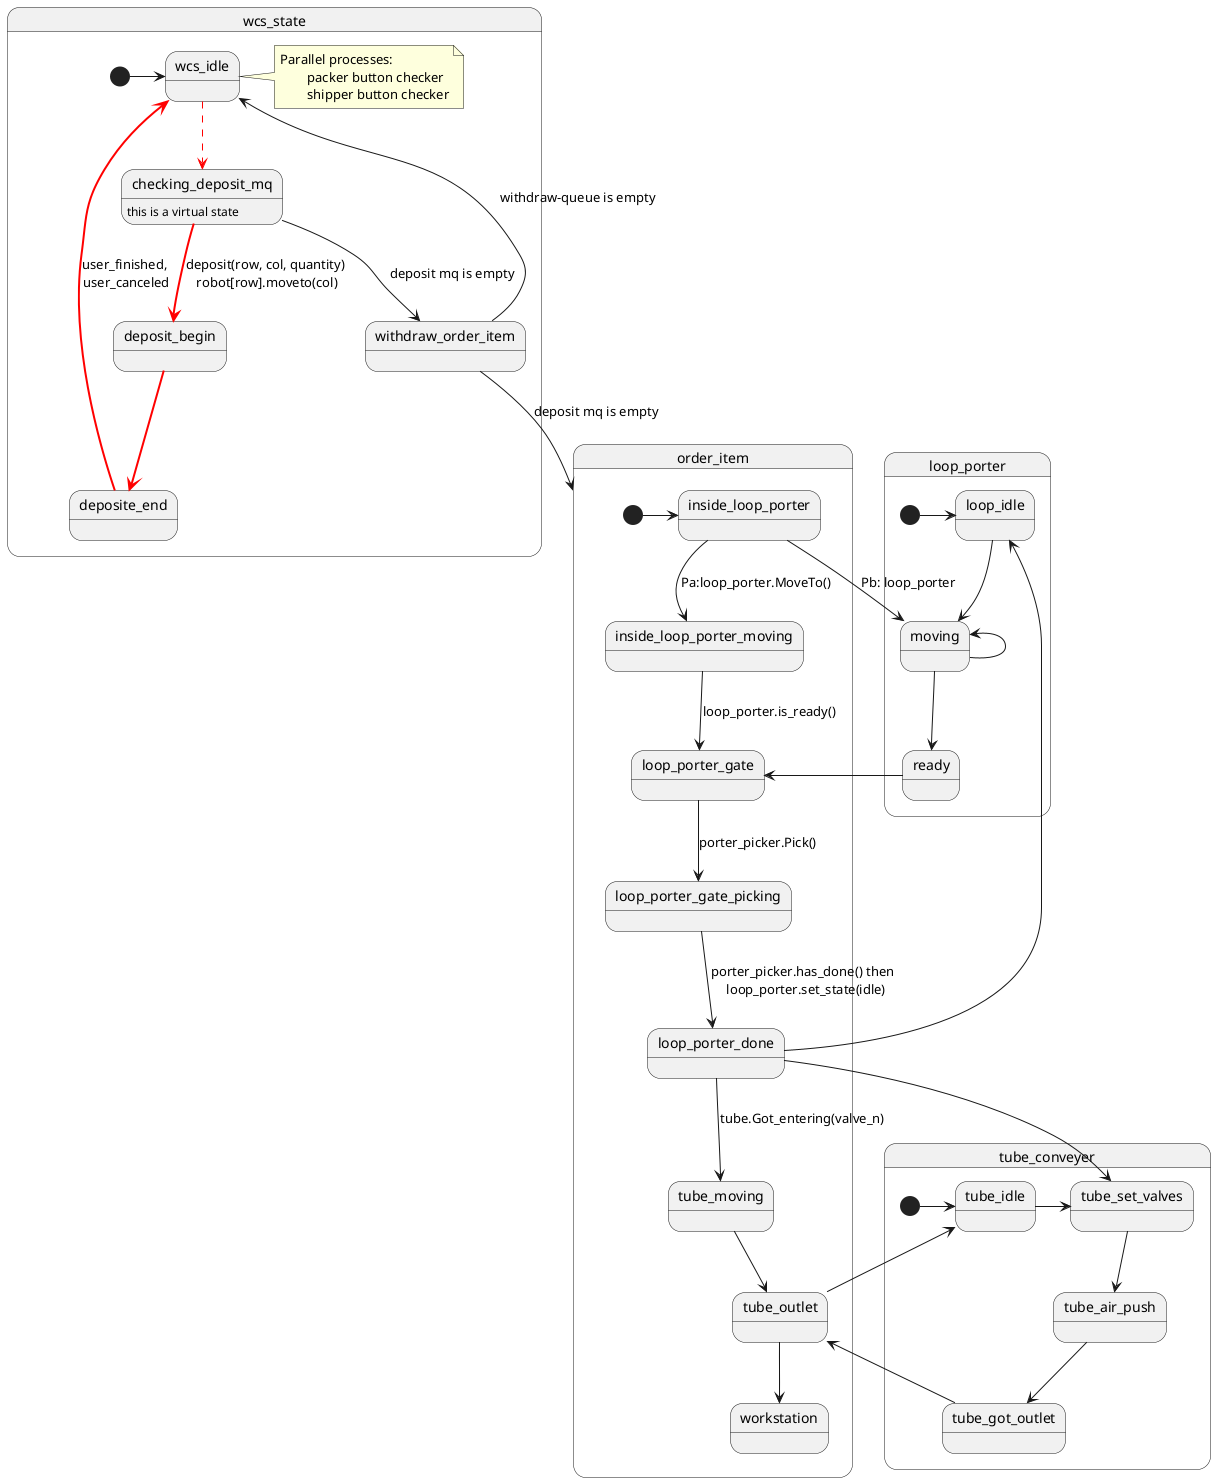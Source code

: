 @startuml

state wcs_state{
	[*] -> wcs_idle
	wcs_idle-[#red,dashed]-> checking_deposit_mq
	checking_deposit_mq -[#red,bold]-> deposit_begin: deposit(row, col, quantity) \nrobot[row].moveto(col)
	deposit_begin -[#red,bold]-> deposite_end
	deposite_end -[#red,bold]->wcs_idle: user_finished, \nuser_canceled
	checking_deposit_mq: this is a virtual state

	checking_deposit_mq --> withdraw_order_item: deposit mq is empty
	withdraw_order_item --> wcs_idle:  withdraw-queue is empty

	note right of wcs_idle
	Parallel processes:
		packer button checker
		shipper button checker
	end note
}


state order_item{
	[*] -> inside_loop_porter
	inside_loop_porter --> inside_loop_porter_moving: Pa:loop_porter.MoveTo()
	
    inside_loop_porter_moving --> loop_porter_gate: loop_porter.is_ready()
	loop_porter_gate --> loop_porter_gate_picking: porter_picker.Pick()
    loop_porter_gate_picking --> loop_porter_done: porter_picker.has_done() then \n loop_porter.set_state(idle)
	
    loop_porter_done --> tube_moving: tube.Got_entering(valve_n)
	tube_moving --> tube_outlet
	tube_outlet --> workstation
}
withdraw_order_item --> order_item: deposit mq is empty

state loop_porter {
	[*] -> loop_idle 
	loop_idle --> moving
	moving <-- moving
	moving --> ready
	
}

state tube_conveyer{
	[*] -> tube_idle 
	tube_idle -> tube_set_valves
	tube_set_valves --> tube_air_push
	tube_air_push --> tube_got_outlet

}


inside_loop_porter --> moving:  Pb: loop_porter
ready --> loop_porter_gate
loop_porter_done --> loop_idle
loop_porter_done --> tube_set_valves

tube_outlet --> tube_idle
tube_got_outlet --> tube_outlet



@enduml
